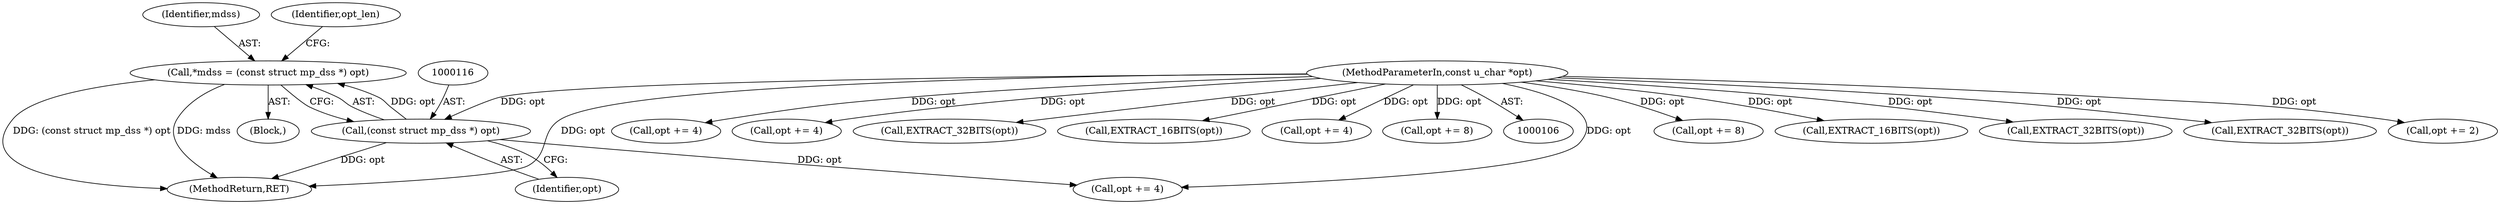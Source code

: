 digraph "0_tcpdump_4c3aee4bb0294c232d56b6d34e9eeb74f630fe8c_1@pointer" {
"1000113" [label="(Call,*mdss = (const struct mp_dss *) opt)"];
"1000115" [label="(Call,(const struct mp_dss *) opt)"];
"1000108" [label="(MethodParameterIn,const u_char *opt)"];
"1000170" [label="(Call,opt += 8)"];
"1000111" [label="(Block,)"];
"1000113" [label="(Call,*mdss = (const struct mp_dss *) opt)"];
"1000114" [label="(Identifier,mdss)"];
"1000120" [label="(Identifier,opt_len)"];
"1000108" [label="(MethodParameterIn,const u_char *opt)"];
"1000115" [label="(Call,(const struct mp_dss *) opt)"];
"1000296" [label="(Call,EXTRACT_16BITS(opt))"];
"1000189" [label="(Call,EXTRACT_32BITS(opt))"];
"1000240" [label="(Call,EXTRACT_32BITS(opt))"];
"1000280" [label="(Call,opt += 2)"];
"1000117" [label="(Identifier,opt)"];
"1000242" [label="(Call,opt += 4)"];
"1000191" [label="(Call,opt += 4)"];
"1000259" [label="(Call,EXTRACT_32BITS(opt))"];
"1000278" [label="(Call,EXTRACT_16BITS(opt))"];
"1000261" [label="(Call,opt += 4)"];
"1000140" [label="(Call,opt += 4)"];
"1000221" [label="(Call,opt += 8)"];
"1000309" [label="(MethodReturn,RET)"];
"1000113" -> "1000111"  [label="AST: "];
"1000113" -> "1000115"  [label="CFG: "];
"1000114" -> "1000113"  [label="AST: "];
"1000115" -> "1000113"  [label="AST: "];
"1000120" -> "1000113"  [label="CFG: "];
"1000113" -> "1000309"  [label="DDG: mdss"];
"1000113" -> "1000309"  [label="DDG: (const struct mp_dss *) opt"];
"1000115" -> "1000113"  [label="DDG: opt"];
"1000115" -> "1000117"  [label="CFG: "];
"1000116" -> "1000115"  [label="AST: "];
"1000117" -> "1000115"  [label="AST: "];
"1000115" -> "1000309"  [label="DDG: opt"];
"1000108" -> "1000115"  [label="DDG: opt"];
"1000115" -> "1000140"  [label="DDG: opt"];
"1000108" -> "1000106"  [label="AST: "];
"1000108" -> "1000309"  [label="DDG: opt"];
"1000108" -> "1000140"  [label="DDG: opt"];
"1000108" -> "1000170"  [label="DDG: opt"];
"1000108" -> "1000189"  [label="DDG: opt"];
"1000108" -> "1000191"  [label="DDG: opt"];
"1000108" -> "1000221"  [label="DDG: opt"];
"1000108" -> "1000240"  [label="DDG: opt"];
"1000108" -> "1000242"  [label="DDG: opt"];
"1000108" -> "1000259"  [label="DDG: opt"];
"1000108" -> "1000261"  [label="DDG: opt"];
"1000108" -> "1000278"  [label="DDG: opt"];
"1000108" -> "1000280"  [label="DDG: opt"];
"1000108" -> "1000296"  [label="DDG: opt"];
}
